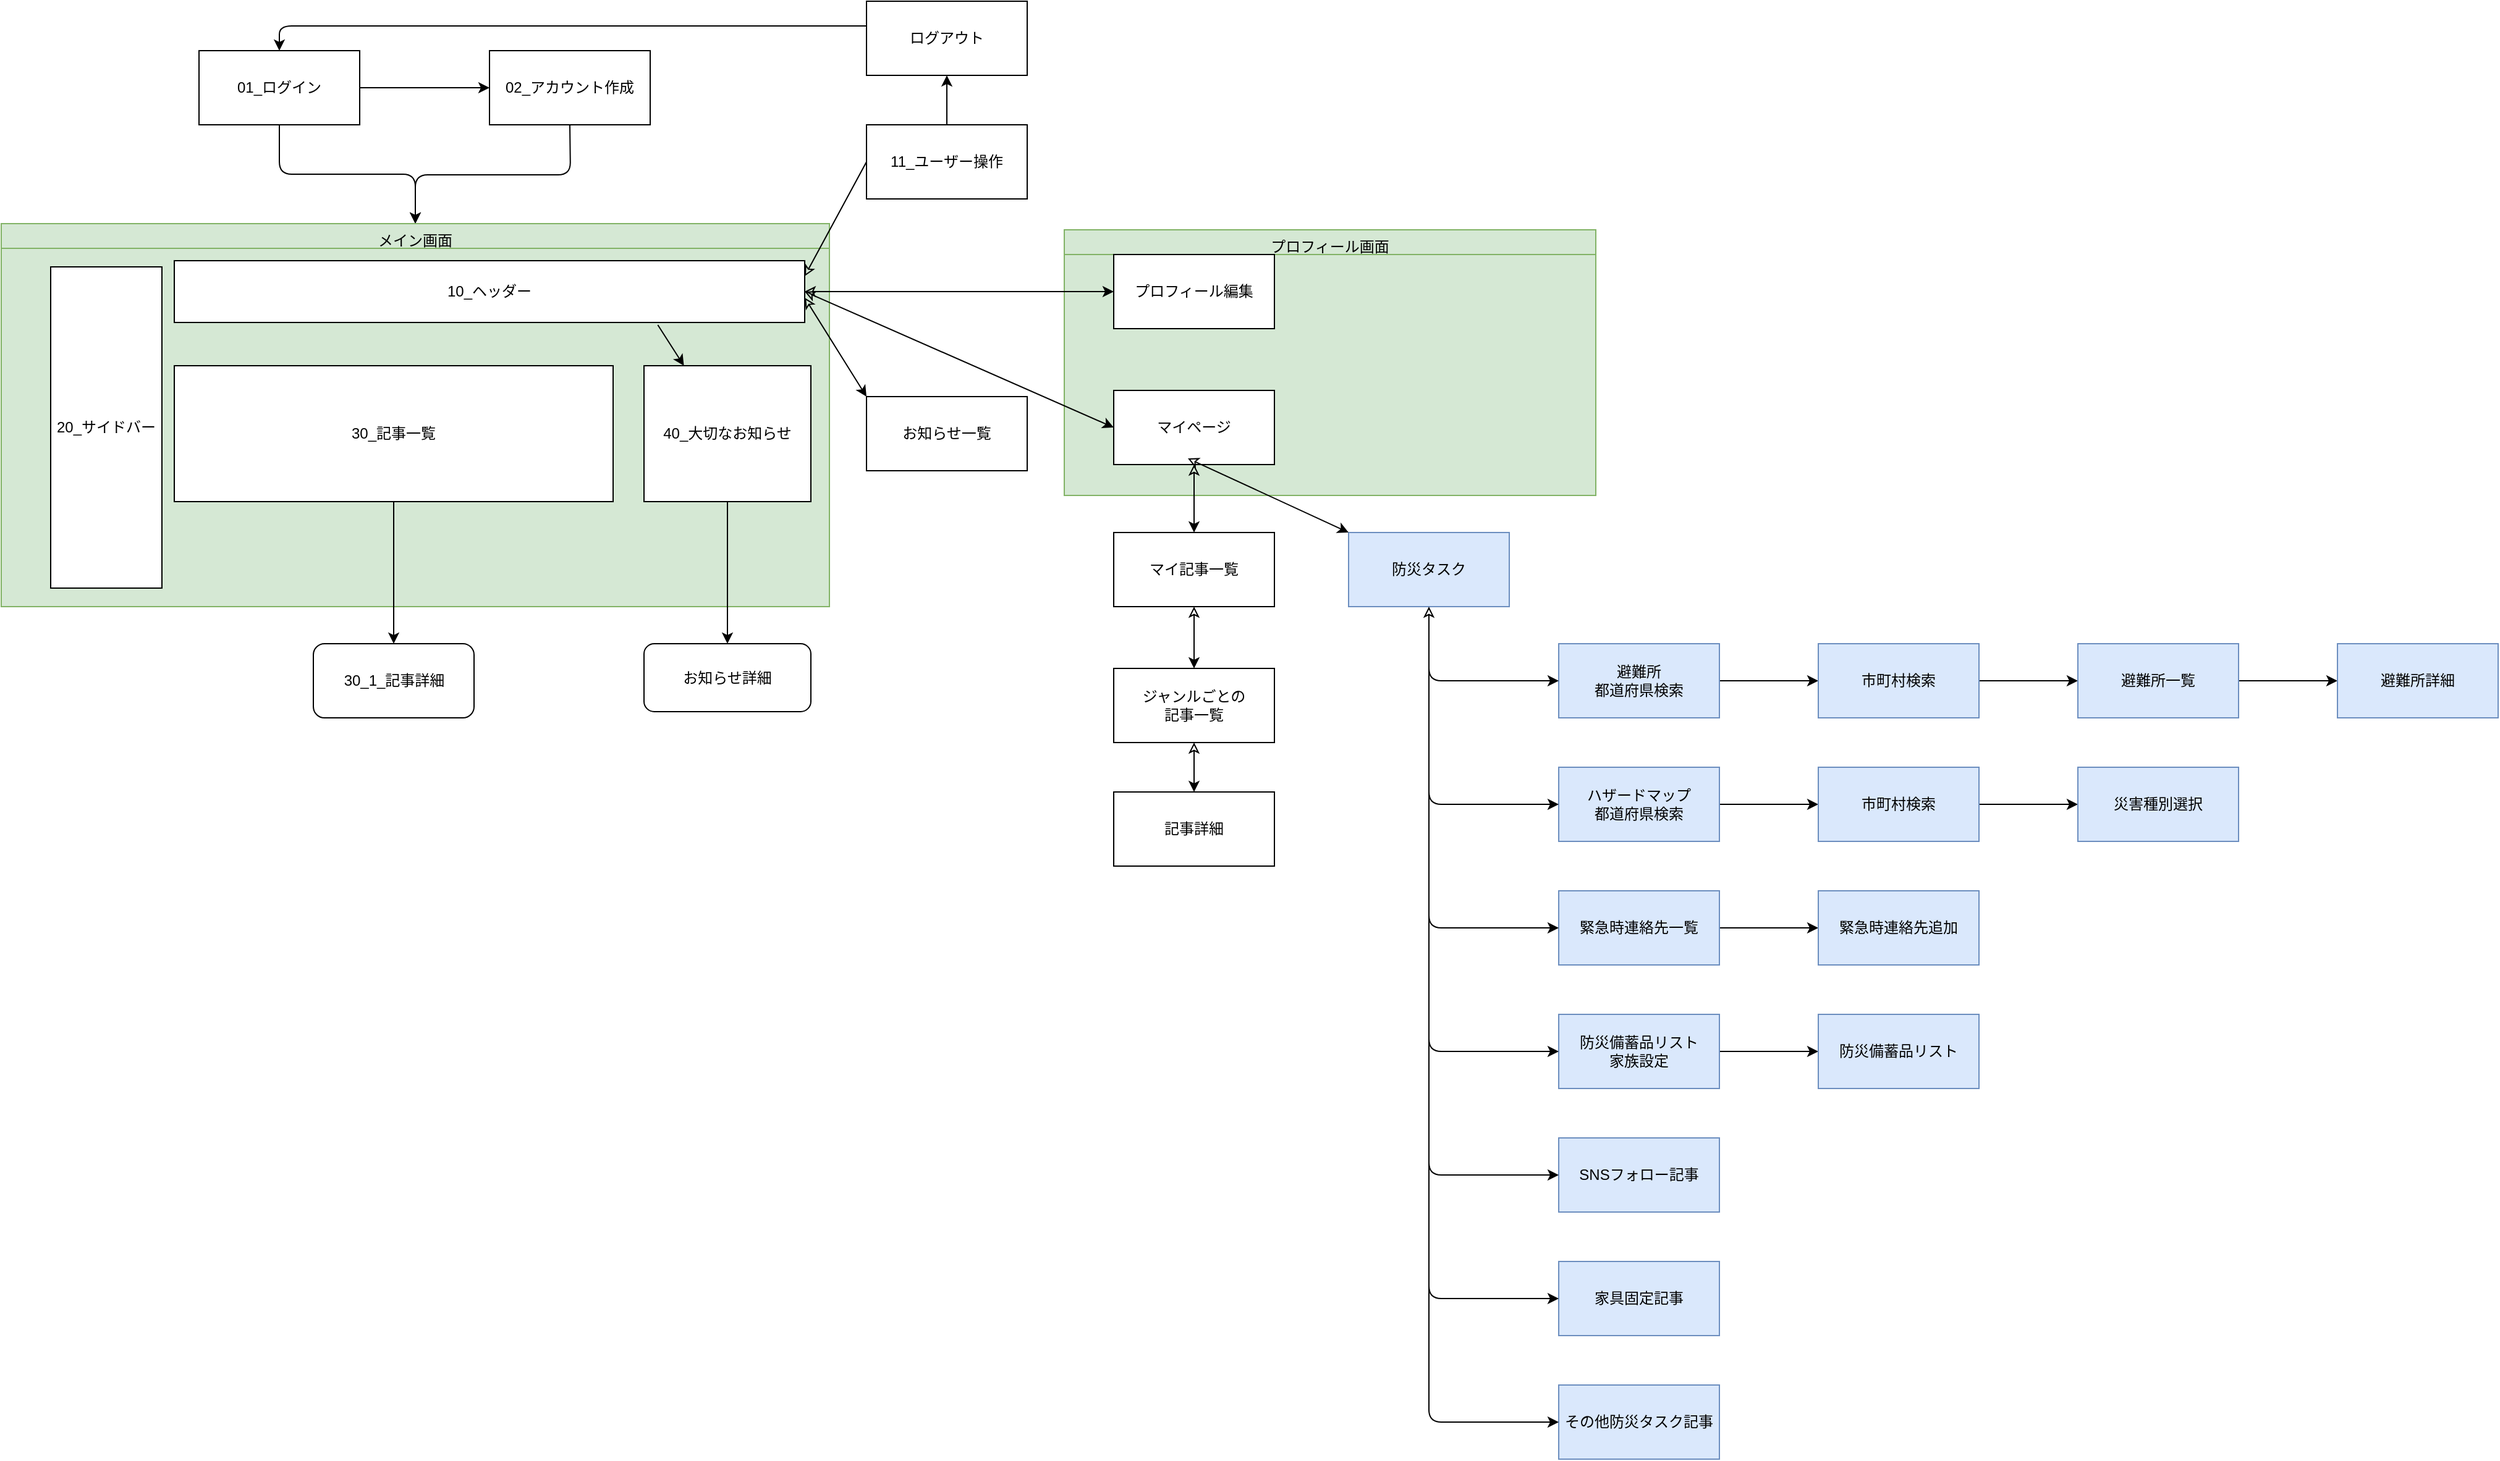<mxfile version="18.0.3" type="device"><diagram id="CyonUiYPG0hBsgw90a6y" name="Page-1"><mxGraphModel dx="2864" dy="1099" grid="1" gridSize="10" guides="1" tooltips="1" connect="1" arrows="1" fold="1" page="1" pageScale="1" pageWidth="827" pageHeight="1169" math="0" shadow="0"><root><mxCell id="0"/><mxCell id="1" parent="0"/><mxCell id="-m-iMkMta8JeuJ3HGNqo-22" value="プロフィール画面" style="shape=internalStorage;whiteSpace=wrap;html=1;backgroundOutline=1;align=center;fillColor=#d5e8d4;strokeColor=#82b366;horizontal=1;verticalAlign=top;dx=0;dy=20;" vertex="1" parent="1"><mxGeometry x="680" y="425" width="430" height="215" as="geometry"/></mxCell><mxCell id="lPgDLMDIKKTWeK1Aw_Lb-4" value="" style="edgeStyle=orthogonalEdgeStyle;rounded=0;orthogonalLoop=1;jettySize=auto;html=1;" parent="1" source="pPSHn_IbG3Vd0lYSlEvQ-1" target="lPgDLMDIKKTWeK1Aw_Lb-3" edge="1"><mxGeometry relative="1" as="geometry"/></mxCell><mxCell id="lPgDLMDIKKTWeK1Aw_Lb-34" style="edgeStyle=orthogonalEdgeStyle;rounded=1;orthogonalLoop=1;jettySize=auto;html=1;entryX=0.5;entryY=0;entryDx=0;entryDy=0;" parent="1" source="pPSHn_IbG3Vd0lYSlEvQ-1" target="lPgDLMDIKKTWeK1Aw_Lb-12" edge="1"><mxGeometry relative="1" as="geometry"><mxPoint x="110" y="300" as="targetPoint"/><Array as="points"><mxPoint x="45" y="380"/><mxPoint x="155" y="380"/></Array></mxGeometry></mxCell><mxCell id="pPSHn_IbG3Vd0lYSlEvQ-1" value="01_ログイン" style="rounded=0;whiteSpace=wrap;html=1;" parent="1" vertex="1"><mxGeometry x="-20" y="280" width="130" height="60" as="geometry"/></mxCell><mxCell id="lPgDLMDIKKTWeK1Aw_Lb-3" value="02_アカウント作成" style="rounded=0;whiteSpace=wrap;html=1;" parent="1" vertex="1"><mxGeometry x="215" y="280" width="130" height="60" as="geometry"/></mxCell><mxCell id="lPgDLMDIKKTWeK1Aw_Lb-31" style="edgeStyle=orthogonalEdgeStyle;rounded=1;orthogonalLoop=1;jettySize=auto;html=1;entryX=0.5;entryY=0;entryDx=0;entryDy=0;" parent="1" target="lPgDLMDIKKTWeK1Aw_Lb-12" edge="1"><mxGeometry relative="1" as="geometry"><mxPoint x="55" y="420" as="targetPoint"/><mxPoint x="280" y="340" as="sourcePoint"/></mxGeometry></mxCell><mxCell id="lPgDLMDIKKTWeK1Aw_Lb-12" value="メイン画面" style="shape=internalStorage;whiteSpace=wrap;html=1;backgroundOutline=1;align=center;fillColor=#d5e8d4;strokeColor=#82b366;horizontal=1;verticalAlign=top;dx=0;dy=20;" parent="1" vertex="1"><mxGeometry x="-180" y="420" width="670" height="310" as="geometry"/></mxCell><mxCell id="lPgDLMDIKKTWeK1Aw_Lb-10" value="10_ヘッダー" style="rounded=0;whiteSpace=wrap;html=1;" parent="1" vertex="1"><mxGeometry x="-40" y="450" width="510" height="50" as="geometry"/></mxCell><mxCell id="lPgDLMDIKKTWeK1Aw_Lb-85" style="edgeStyle=none;rounded=1;orthogonalLoop=1;jettySize=auto;html=1;startSize=6;sourcePerimeterSpacing=0;fontSize=16;entryX=0.5;entryY=1;entryDx=0;entryDy=0;" parent="1" source="lPgDLMDIKKTWeK1Aw_Lb-13" target="-m-iMkMta8JeuJ3HGNqo-55" edge="1"><mxGeometry relative="1" as="geometry"><Array as="points"/><mxPoint x="110" y="280" as="targetPoint"/></mxGeometry></mxCell><mxCell id="lPgDLMDIKKTWeK1Aw_Lb-88" style="edgeStyle=none;rounded=0;orthogonalLoop=1;jettySize=auto;html=1;exitX=0;exitY=0.5;exitDx=0;exitDy=0;entryX=1;entryY=0.25;entryDx=0;entryDy=0;startSize=6;sourcePerimeterSpacing=0;fontSize=16;endArrow=classic;endFill=0;" parent="1" source="lPgDLMDIKKTWeK1Aw_Lb-13" target="lPgDLMDIKKTWeK1Aw_Lb-10" edge="1"><mxGeometry relative="1" as="geometry"/></mxCell><mxCell id="lPgDLMDIKKTWeK1Aw_Lb-13" value="11_ユーザー操作" style="rounded=0;whiteSpace=wrap;html=1;" parent="1" vertex="1"><mxGeometry x="520" y="340" width="130" height="60" as="geometry"/></mxCell><mxCell id="lPgDLMDIKKTWeK1Aw_Lb-14" value="20_サイドバー" style="rounded=0;whiteSpace=wrap;html=1;" parent="1" vertex="1"><mxGeometry x="-140" y="455" width="90" height="260" as="geometry"/></mxCell><mxCell id="lPgDLMDIKKTWeK1Aw_Lb-15" value="30_記事一覧" style="rounded=0;whiteSpace=wrap;html=1;" parent="1" vertex="1"><mxGeometry x="-40" y="535" width="355" height="110" as="geometry"/></mxCell><mxCell id="lPgDLMDIKKTWeK1Aw_Lb-67" style="edgeStyle=none;rounded=0;orthogonalLoop=1;jettySize=auto;html=1;exitX=1;exitY=0.5;exitDx=0;exitDy=0;entryX=0;entryY=0.5;entryDx=0;entryDy=0;startSize=6;sourcePerimeterSpacing=0;startArrow=classic;startFill=0;" parent="1" source="lPgDLMDIKKTWeK1Aw_Lb-10" target="-m-iMkMta8JeuJ3HGNqo-10" edge="1"><mxGeometry relative="1" as="geometry"><mxPoint x="520" y="475" as="targetPoint"/></mxGeometry></mxCell><mxCell id="-m-iMkMta8JeuJ3HGNqo-24" value="" style="edgeStyle=orthogonalEdgeStyle;rounded=1;orthogonalLoop=1;jettySize=auto;html=1;fontColor=#000000;" edge="1" parent="1" source="lPgDLMDIKKTWeK1Aw_Lb-16" target="-m-iMkMta8JeuJ3HGNqo-23"><mxGeometry relative="1" as="geometry"/></mxCell><mxCell id="lPgDLMDIKKTWeK1Aw_Lb-16" value="40_大切なお知らせ" style="rounded=0;whiteSpace=wrap;html=1;" parent="1" vertex="1"><mxGeometry x="340" y="535" width="135" height="110" as="geometry"/></mxCell><mxCell id="lPgDLMDIKKTWeK1Aw_Lb-23" value="30_1_記事詳細" style="rounded=1;whiteSpace=wrap;html=1;" parent="1" vertex="1"><mxGeometry x="72.5" y="760" width="130" height="60" as="geometry"/></mxCell><mxCell id="lPgDLMDIKKTWeK1Aw_Lb-40" value="" style="endArrow=classic;html=1;exitX=0.767;exitY=1.04;exitDx=0;exitDy=0;exitPerimeter=0;" parent="1" source="lPgDLMDIKKTWeK1Aw_Lb-10" target="lPgDLMDIKKTWeK1Aw_Lb-16" edge="1"><mxGeometry width="50" height="50" relative="1" as="geometry"><mxPoint x="-50" y="420" as="sourcePoint"/><mxPoint y="370" as="targetPoint"/></mxGeometry></mxCell><mxCell id="lPgDLMDIKKTWeK1Aw_Lb-53" value="" style="endArrow=classic;html=1;exitX=0.5;exitY=1;exitDx=0;exitDy=0;entryX=0.5;entryY=0;entryDx=0;entryDy=0;" parent="1" source="lPgDLMDIKKTWeK1Aw_Lb-15" target="lPgDLMDIKKTWeK1Aw_Lb-23" edge="1"><mxGeometry width="50" height="50" relative="1" as="geometry"><mxPoint x="230" y="670" as="sourcePoint"/><mxPoint x="280" y="620" as="targetPoint"/></mxGeometry></mxCell><mxCell id="-m-iMkMta8JeuJ3HGNqo-8" value="お知らせ一覧" style="rounded=0;whiteSpace=wrap;html=1;" vertex="1" parent="1"><mxGeometry x="520" y="560" width="130" height="60" as="geometry"/></mxCell><mxCell id="-m-iMkMta8JeuJ3HGNqo-9" value="マイページ" style="rounded=0;whiteSpace=wrap;html=1;" vertex="1" parent="1"><mxGeometry x="720" y="555" width="130" height="60" as="geometry"/></mxCell><mxCell id="-m-iMkMta8JeuJ3HGNqo-10" value="プロフィール編集" style="rounded=0;whiteSpace=wrap;html=1;" vertex="1" parent="1"><mxGeometry x="720" y="445" width="130" height="60" as="geometry"/></mxCell><mxCell id="-m-iMkMta8JeuJ3HGNqo-11" value="マイ記事一覧" style="rounded=0;whiteSpace=wrap;html=1;" vertex="1" parent="1"><mxGeometry x="720" y="670" width="130" height="60" as="geometry"/></mxCell><mxCell id="-m-iMkMta8JeuJ3HGNqo-12" value="防災タスク" style="rounded=0;whiteSpace=wrap;html=1;fillColor=#dae8fc;strokeColor=#6c8ebf;" vertex="1" parent="1"><mxGeometry x="910" y="670" width="130" height="60" as="geometry"/></mxCell><mxCell id="-m-iMkMta8JeuJ3HGNqo-13" value="ジャンルごとの&lt;br&gt;記事一覧" style="rounded=0;whiteSpace=wrap;html=1;" vertex="1" parent="1"><mxGeometry x="720" y="780" width="130" height="60" as="geometry"/></mxCell><mxCell id="-m-iMkMta8JeuJ3HGNqo-14" value="記事詳細" style="rounded=0;whiteSpace=wrap;html=1;" vertex="1" parent="1"><mxGeometry x="720" y="880" width="130" height="60" as="geometry"/></mxCell><mxCell id="-m-iMkMta8JeuJ3HGNqo-34" value="" style="edgeStyle=orthogonalEdgeStyle;rounded=1;orthogonalLoop=1;jettySize=auto;html=1;fontColor=#000000;" edge="1" parent="1" source="-m-iMkMta8JeuJ3HGNqo-16" target="-m-iMkMta8JeuJ3HGNqo-33"><mxGeometry relative="1" as="geometry"/></mxCell><mxCell id="-m-iMkMta8JeuJ3HGNqo-16" value="ハザードマップ&lt;br&gt;都道府県検索" style="rounded=0;whiteSpace=wrap;html=1;fillColor=#dae8fc;strokeColor=#6c8ebf;" vertex="1" parent="1"><mxGeometry x="1080" y="860" width="130" height="60" as="geometry"/></mxCell><mxCell id="-m-iMkMta8JeuJ3HGNqo-38" value="" style="edgeStyle=orthogonalEdgeStyle;rounded=1;orthogonalLoop=1;jettySize=auto;html=1;fontColor=#000000;" edge="1" parent="1" source="-m-iMkMta8JeuJ3HGNqo-17" target="-m-iMkMta8JeuJ3HGNqo-37"><mxGeometry relative="1" as="geometry"/></mxCell><mxCell id="-m-iMkMta8JeuJ3HGNqo-17" value="緊急時連絡先一覧" style="rounded=0;whiteSpace=wrap;html=1;fillColor=#dae8fc;strokeColor=#6c8ebf;" vertex="1" parent="1"><mxGeometry x="1080" y="960" width="130" height="60" as="geometry"/></mxCell><mxCell id="-m-iMkMta8JeuJ3HGNqo-40" value="" style="edgeStyle=orthogonalEdgeStyle;rounded=1;orthogonalLoop=1;jettySize=auto;html=1;fontColor=#000000;" edge="1" parent="1" source="-m-iMkMta8JeuJ3HGNqo-18" target="-m-iMkMta8JeuJ3HGNqo-39"><mxGeometry relative="1" as="geometry"/></mxCell><mxCell id="-m-iMkMta8JeuJ3HGNqo-18" value="防災備蓄品リスト&lt;br&gt;家族設定" style="rounded=0;whiteSpace=wrap;html=1;fillColor=#dae8fc;strokeColor=#6c8ebf;" vertex="1" parent="1"><mxGeometry x="1080" y="1060" width="130" height="60" as="geometry"/></mxCell><mxCell id="-m-iMkMta8JeuJ3HGNqo-19" value="SNSフォロー記事" style="rounded=0;whiteSpace=wrap;html=1;fillColor=#dae8fc;strokeColor=#6c8ebf;" vertex="1" parent="1"><mxGeometry x="1080" y="1160" width="130" height="60" as="geometry"/></mxCell><mxCell id="-m-iMkMta8JeuJ3HGNqo-20" value="家具固定記事" style="rounded=0;whiteSpace=wrap;html=1;fillColor=#dae8fc;strokeColor=#6c8ebf;" vertex="1" parent="1"><mxGeometry x="1080" y="1260" width="130" height="60" as="geometry"/></mxCell><mxCell id="-m-iMkMta8JeuJ3HGNqo-21" value="その他防災タスク記事" style="rounded=0;whiteSpace=wrap;html=1;fillColor=#dae8fc;strokeColor=#6c8ebf;" vertex="1" parent="1"><mxGeometry x="1080" y="1360" width="130" height="60" as="geometry"/></mxCell><mxCell id="-m-iMkMta8JeuJ3HGNqo-23" value="お知らせ詳細" style="rounded=1;whiteSpace=wrap;html=1;" vertex="1" parent="1"><mxGeometry x="340" y="760" width="135" height="55" as="geometry"/></mxCell><mxCell id="-m-iMkMta8JeuJ3HGNqo-28" value="" style="edgeStyle=orthogonalEdgeStyle;rounded=1;orthogonalLoop=1;jettySize=auto;html=1;fontColor=#000000;" edge="1" parent="1" source="-m-iMkMta8JeuJ3HGNqo-25" target="-m-iMkMta8JeuJ3HGNqo-27"><mxGeometry relative="1" as="geometry"/></mxCell><mxCell id="-m-iMkMta8JeuJ3HGNqo-25" value="避難所&lt;br&gt;都道府県検索" style="rounded=0;whiteSpace=wrap;html=1;fillColor=#dae8fc;strokeColor=#6c8ebf;" vertex="1" parent="1"><mxGeometry x="1080" y="760" width="130" height="60" as="geometry"/></mxCell><mxCell id="-m-iMkMta8JeuJ3HGNqo-30" value="" style="edgeStyle=orthogonalEdgeStyle;rounded=1;orthogonalLoop=1;jettySize=auto;html=1;fontColor=#000000;" edge="1" parent="1" source="-m-iMkMta8JeuJ3HGNqo-27" target="-m-iMkMta8JeuJ3HGNqo-29"><mxGeometry relative="1" as="geometry"/></mxCell><mxCell id="-m-iMkMta8JeuJ3HGNqo-27" value="市町村検索" style="rounded=0;whiteSpace=wrap;html=1;fillColor=#dae8fc;strokeColor=#6c8ebf;" vertex="1" parent="1"><mxGeometry x="1290" y="760" width="130" height="60" as="geometry"/></mxCell><mxCell id="-m-iMkMta8JeuJ3HGNqo-32" value="" style="edgeStyle=orthogonalEdgeStyle;rounded=1;orthogonalLoop=1;jettySize=auto;html=1;fontColor=#000000;" edge="1" parent="1" source="-m-iMkMta8JeuJ3HGNqo-29" target="-m-iMkMta8JeuJ3HGNqo-31"><mxGeometry relative="1" as="geometry"/></mxCell><mxCell id="-m-iMkMta8JeuJ3HGNqo-29" value="避難所一覧" style="rounded=0;whiteSpace=wrap;html=1;fillColor=#dae8fc;strokeColor=#6c8ebf;" vertex="1" parent="1"><mxGeometry x="1500" y="760" width="130" height="60" as="geometry"/></mxCell><mxCell id="-m-iMkMta8JeuJ3HGNqo-31" value="避難所詳細" style="rounded=0;whiteSpace=wrap;html=1;fillColor=#dae8fc;strokeColor=#6c8ebf;" vertex="1" parent="1"><mxGeometry x="1710" y="760" width="130" height="60" as="geometry"/></mxCell><mxCell id="-m-iMkMta8JeuJ3HGNqo-36" value="" style="edgeStyle=orthogonalEdgeStyle;rounded=1;orthogonalLoop=1;jettySize=auto;html=1;fontColor=#000000;" edge="1" parent="1" source="-m-iMkMta8JeuJ3HGNqo-33" target="-m-iMkMta8JeuJ3HGNqo-35"><mxGeometry relative="1" as="geometry"/></mxCell><mxCell id="-m-iMkMta8JeuJ3HGNqo-33" value="市町村検索" style="rounded=0;whiteSpace=wrap;html=1;fillColor=#dae8fc;strokeColor=#6c8ebf;" vertex="1" parent="1"><mxGeometry x="1290" y="860" width="130" height="60" as="geometry"/></mxCell><mxCell id="-m-iMkMta8JeuJ3HGNqo-35" value="災害種別選択" style="rounded=0;whiteSpace=wrap;html=1;fillColor=#dae8fc;strokeColor=#6c8ebf;" vertex="1" parent="1"><mxGeometry x="1500" y="860" width="130" height="60" as="geometry"/></mxCell><mxCell id="-m-iMkMta8JeuJ3HGNqo-37" value="緊急時連絡先追加" style="rounded=0;whiteSpace=wrap;html=1;fillColor=#dae8fc;strokeColor=#6c8ebf;" vertex="1" parent="1"><mxGeometry x="1290" y="960" width="130" height="60" as="geometry"/></mxCell><mxCell id="-m-iMkMta8JeuJ3HGNqo-39" value="防災備蓄品リスト" style="rounded=0;whiteSpace=wrap;html=1;fillColor=#dae8fc;strokeColor=#6c8ebf;" vertex="1" parent="1"><mxGeometry x="1290" y="1060" width="130" height="60" as="geometry"/></mxCell><mxCell id="-m-iMkMta8JeuJ3HGNqo-43" value="" style="edgeStyle=orthogonalEdgeStyle;rounded=1;orthogonalLoop=1;jettySize=auto;html=1;fontColor=#000000;entryX=0;entryY=0.5;entryDx=0;entryDy=0;exitX=0.5;exitY=1;exitDx=0;exitDy=0;" edge="1" parent="1" target="-m-iMkMta8JeuJ3HGNqo-16"><mxGeometry relative="1" as="geometry"><mxPoint x="975.0" y="780" as="sourcePoint"/><mxPoint x="1080.0" y="840" as="targetPoint"/><Array as="points"><mxPoint x="975" y="890"/></Array></mxGeometry></mxCell><mxCell id="-m-iMkMta8JeuJ3HGNqo-44" value="" style="edgeStyle=orthogonalEdgeStyle;rounded=1;orthogonalLoop=1;jettySize=auto;html=1;fontColor=#000000;entryX=0;entryY=0.5;entryDx=0;entryDy=0;exitX=0.5;exitY=1;exitDx=0;exitDy=0;" edge="1" parent="1"><mxGeometry relative="1" as="geometry"><mxPoint x="975.0" y="880" as="sourcePoint"/><mxPoint x="1080" y="990" as="targetPoint"/><Array as="points"><mxPoint x="975" y="990"/></Array></mxGeometry></mxCell><mxCell id="-m-iMkMta8JeuJ3HGNqo-45" value="" style="edgeStyle=orthogonalEdgeStyle;rounded=1;orthogonalLoop=1;jettySize=auto;html=1;fontColor=#000000;entryX=0;entryY=0.5;entryDx=0;entryDy=0;exitX=0.5;exitY=1;exitDx=0;exitDy=0;" edge="1" parent="1"><mxGeometry relative="1" as="geometry"><mxPoint x="975.0" y="980" as="sourcePoint"/><mxPoint x="1080" y="1090" as="targetPoint"/><Array as="points"><mxPoint x="975" y="1090"/></Array></mxGeometry></mxCell><mxCell id="-m-iMkMta8JeuJ3HGNqo-46" value="" style="edgeStyle=orthogonalEdgeStyle;rounded=1;orthogonalLoop=1;jettySize=auto;html=1;fontColor=#000000;entryX=0;entryY=0.5;entryDx=0;entryDy=0;exitX=0.5;exitY=1;exitDx=0;exitDy=0;" edge="1" parent="1"><mxGeometry relative="1" as="geometry"><mxPoint x="975.0" y="1080" as="sourcePoint"/><mxPoint x="1080" y="1190" as="targetPoint"/><Array as="points"><mxPoint x="975" y="1190"/></Array></mxGeometry></mxCell><mxCell id="-m-iMkMta8JeuJ3HGNqo-47" value="" style="edgeStyle=orthogonalEdgeStyle;rounded=1;orthogonalLoop=1;jettySize=auto;html=1;fontColor=#000000;entryX=0;entryY=0.5;entryDx=0;entryDy=0;exitX=0.5;exitY=1;exitDx=0;exitDy=0;" edge="1" parent="1"><mxGeometry relative="1" as="geometry"><mxPoint x="975.0" y="1180" as="sourcePoint"/><mxPoint x="1080" y="1290" as="targetPoint"/><Array as="points"><mxPoint x="975" y="1290"/></Array></mxGeometry></mxCell><mxCell id="-m-iMkMta8JeuJ3HGNqo-48" value="" style="edgeStyle=orthogonalEdgeStyle;rounded=1;orthogonalLoop=1;jettySize=auto;html=1;fontColor=#000000;entryX=0;entryY=0.5;entryDx=0;entryDy=0;exitX=0.5;exitY=1;exitDx=0;exitDy=0;" edge="1" parent="1"><mxGeometry relative="1" as="geometry"><mxPoint x="975.0" y="1280" as="sourcePoint"/><mxPoint x="1080" y="1390" as="targetPoint"/><Array as="points"><mxPoint x="975" y="1390"/></Array></mxGeometry></mxCell><mxCell id="-m-iMkMta8JeuJ3HGNqo-49" style="edgeStyle=none;rounded=0;orthogonalLoop=1;jettySize=auto;html=1;exitX=1;exitY=0.5;exitDx=0;exitDy=0;entryX=0;entryY=0.5;entryDx=0;entryDy=0;startSize=6;sourcePerimeterSpacing=0;startArrow=classic;startFill=0;" edge="1" parent="1" source="lPgDLMDIKKTWeK1Aw_Lb-10" target="-m-iMkMta8JeuJ3HGNqo-9"><mxGeometry relative="1" as="geometry"><mxPoint x="480" y="485" as="sourcePoint"/><mxPoint x="730" y="485" as="targetPoint"/></mxGeometry></mxCell><mxCell id="-m-iMkMta8JeuJ3HGNqo-50" style="edgeStyle=none;rounded=0;orthogonalLoop=1;jettySize=auto;html=1;entryX=0;entryY=0;entryDx=0;entryDy=0;startSize=6;sourcePerimeterSpacing=0;startArrow=classic;startFill=0;" edge="1" parent="1" target="-m-iMkMta8JeuJ3HGNqo-8"><mxGeometry relative="1" as="geometry"><mxPoint x="470" y="480" as="sourcePoint"/><mxPoint x="730" y="595.0" as="targetPoint"/></mxGeometry></mxCell><mxCell id="-m-iMkMta8JeuJ3HGNqo-51" style="edgeStyle=none;rounded=0;orthogonalLoop=1;jettySize=auto;html=1;exitX=0.5;exitY=1;exitDx=0;exitDy=0;entryX=0.5;entryY=0;entryDx=0;entryDy=0;startSize=6;sourcePerimeterSpacing=0;startArrow=classic;startFill=0;" edge="1" parent="1" source="-m-iMkMta8JeuJ3HGNqo-9" target="-m-iMkMta8JeuJ3HGNqo-11"><mxGeometry relative="1" as="geometry"><mxPoint x="480.0" y="485" as="sourcePoint"/><mxPoint x="730" y="595" as="targetPoint"/></mxGeometry></mxCell><mxCell id="-m-iMkMta8JeuJ3HGNqo-52" style="edgeStyle=none;rounded=0;orthogonalLoop=1;jettySize=auto;html=1;entryX=0;entryY=0;entryDx=0;entryDy=0;startSize=6;sourcePerimeterSpacing=0;startArrow=classic;startFill=0;" edge="1" parent="1" target="-m-iMkMta8JeuJ3HGNqo-12"><mxGeometry relative="1" as="geometry"><mxPoint x="780" y="610" as="sourcePoint"/><mxPoint x="795" y="680" as="targetPoint"/></mxGeometry></mxCell><mxCell id="-m-iMkMta8JeuJ3HGNqo-53" style="edgeStyle=none;rounded=0;orthogonalLoop=1;jettySize=auto;html=1;exitX=0.5;exitY=1;exitDx=0;exitDy=0;entryX=0.5;entryY=0;entryDx=0;entryDy=0;startSize=6;sourcePerimeterSpacing=0;startArrow=classic;startFill=0;" edge="1" parent="1" source="-m-iMkMta8JeuJ3HGNqo-11" target="-m-iMkMta8JeuJ3HGNqo-13"><mxGeometry relative="1" as="geometry"><mxPoint x="810" y="725" as="sourcePoint"/><mxPoint x="810" y="780" as="targetPoint"/></mxGeometry></mxCell><mxCell id="-m-iMkMta8JeuJ3HGNqo-54" style="edgeStyle=none;rounded=0;orthogonalLoop=1;jettySize=auto;html=1;exitX=0.5;exitY=1;exitDx=0;exitDy=0;entryX=0.5;entryY=0;entryDx=0;entryDy=0;startSize=6;sourcePerimeterSpacing=0;startArrow=classic;startFill=0;" edge="1" parent="1" source="-m-iMkMta8JeuJ3HGNqo-13" target="-m-iMkMta8JeuJ3HGNqo-14"><mxGeometry relative="1" as="geometry"><mxPoint x="795" y="740" as="sourcePoint"/><mxPoint x="795" y="790" as="targetPoint"/></mxGeometry></mxCell><mxCell id="-m-iMkMta8JeuJ3HGNqo-57" value="" style="edgeStyle=orthogonalEdgeStyle;rounded=1;orthogonalLoop=1;jettySize=auto;html=1;fontColor=#000000;entryX=0.5;entryY=0;entryDx=0;entryDy=0;" edge="1" parent="1" source="-m-iMkMta8JeuJ3HGNqo-55" target="pPSHn_IbG3Vd0lYSlEvQ-1"><mxGeometry relative="1" as="geometry"><mxPoint x="440" y="270" as="targetPoint"/><Array as="points"><mxPoint x="45" y="260"/></Array></mxGeometry></mxCell><mxCell id="-m-iMkMta8JeuJ3HGNqo-55" value="ログアウト" style="rounded=0;whiteSpace=wrap;html=1;" vertex="1" parent="1"><mxGeometry x="520" y="240" width="130" height="60" as="geometry"/></mxCell><mxCell id="-m-iMkMta8JeuJ3HGNqo-58" style="edgeStyle=none;rounded=1;orthogonalLoop=1;jettySize=auto;html=1;entryX=0;entryY=0.5;entryDx=0;entryDy=0;startSize=6;sourcePerimeterSpacing=0;startArrow=classic;startFill=0;exitX=0.5;exitY=1;exitDx=0;exitDy=0;" edge="1" parent="1" source="-m-iMkMta8JeuJ3HGNqo-12" target="-m-iMkMta8JeuJ3HGNqo-25"><mxGeometry relative="1" as="geometry"><mxPoint x="900" y="760" as="sourcePoint"/><mxPoint x="950" y="840" as="targetPoint"/><Array as="points"><mxPoint x="975" y="790"/></Array></mxGeometry></mxCell></root></mxGraphModel></diagram></mxfile>